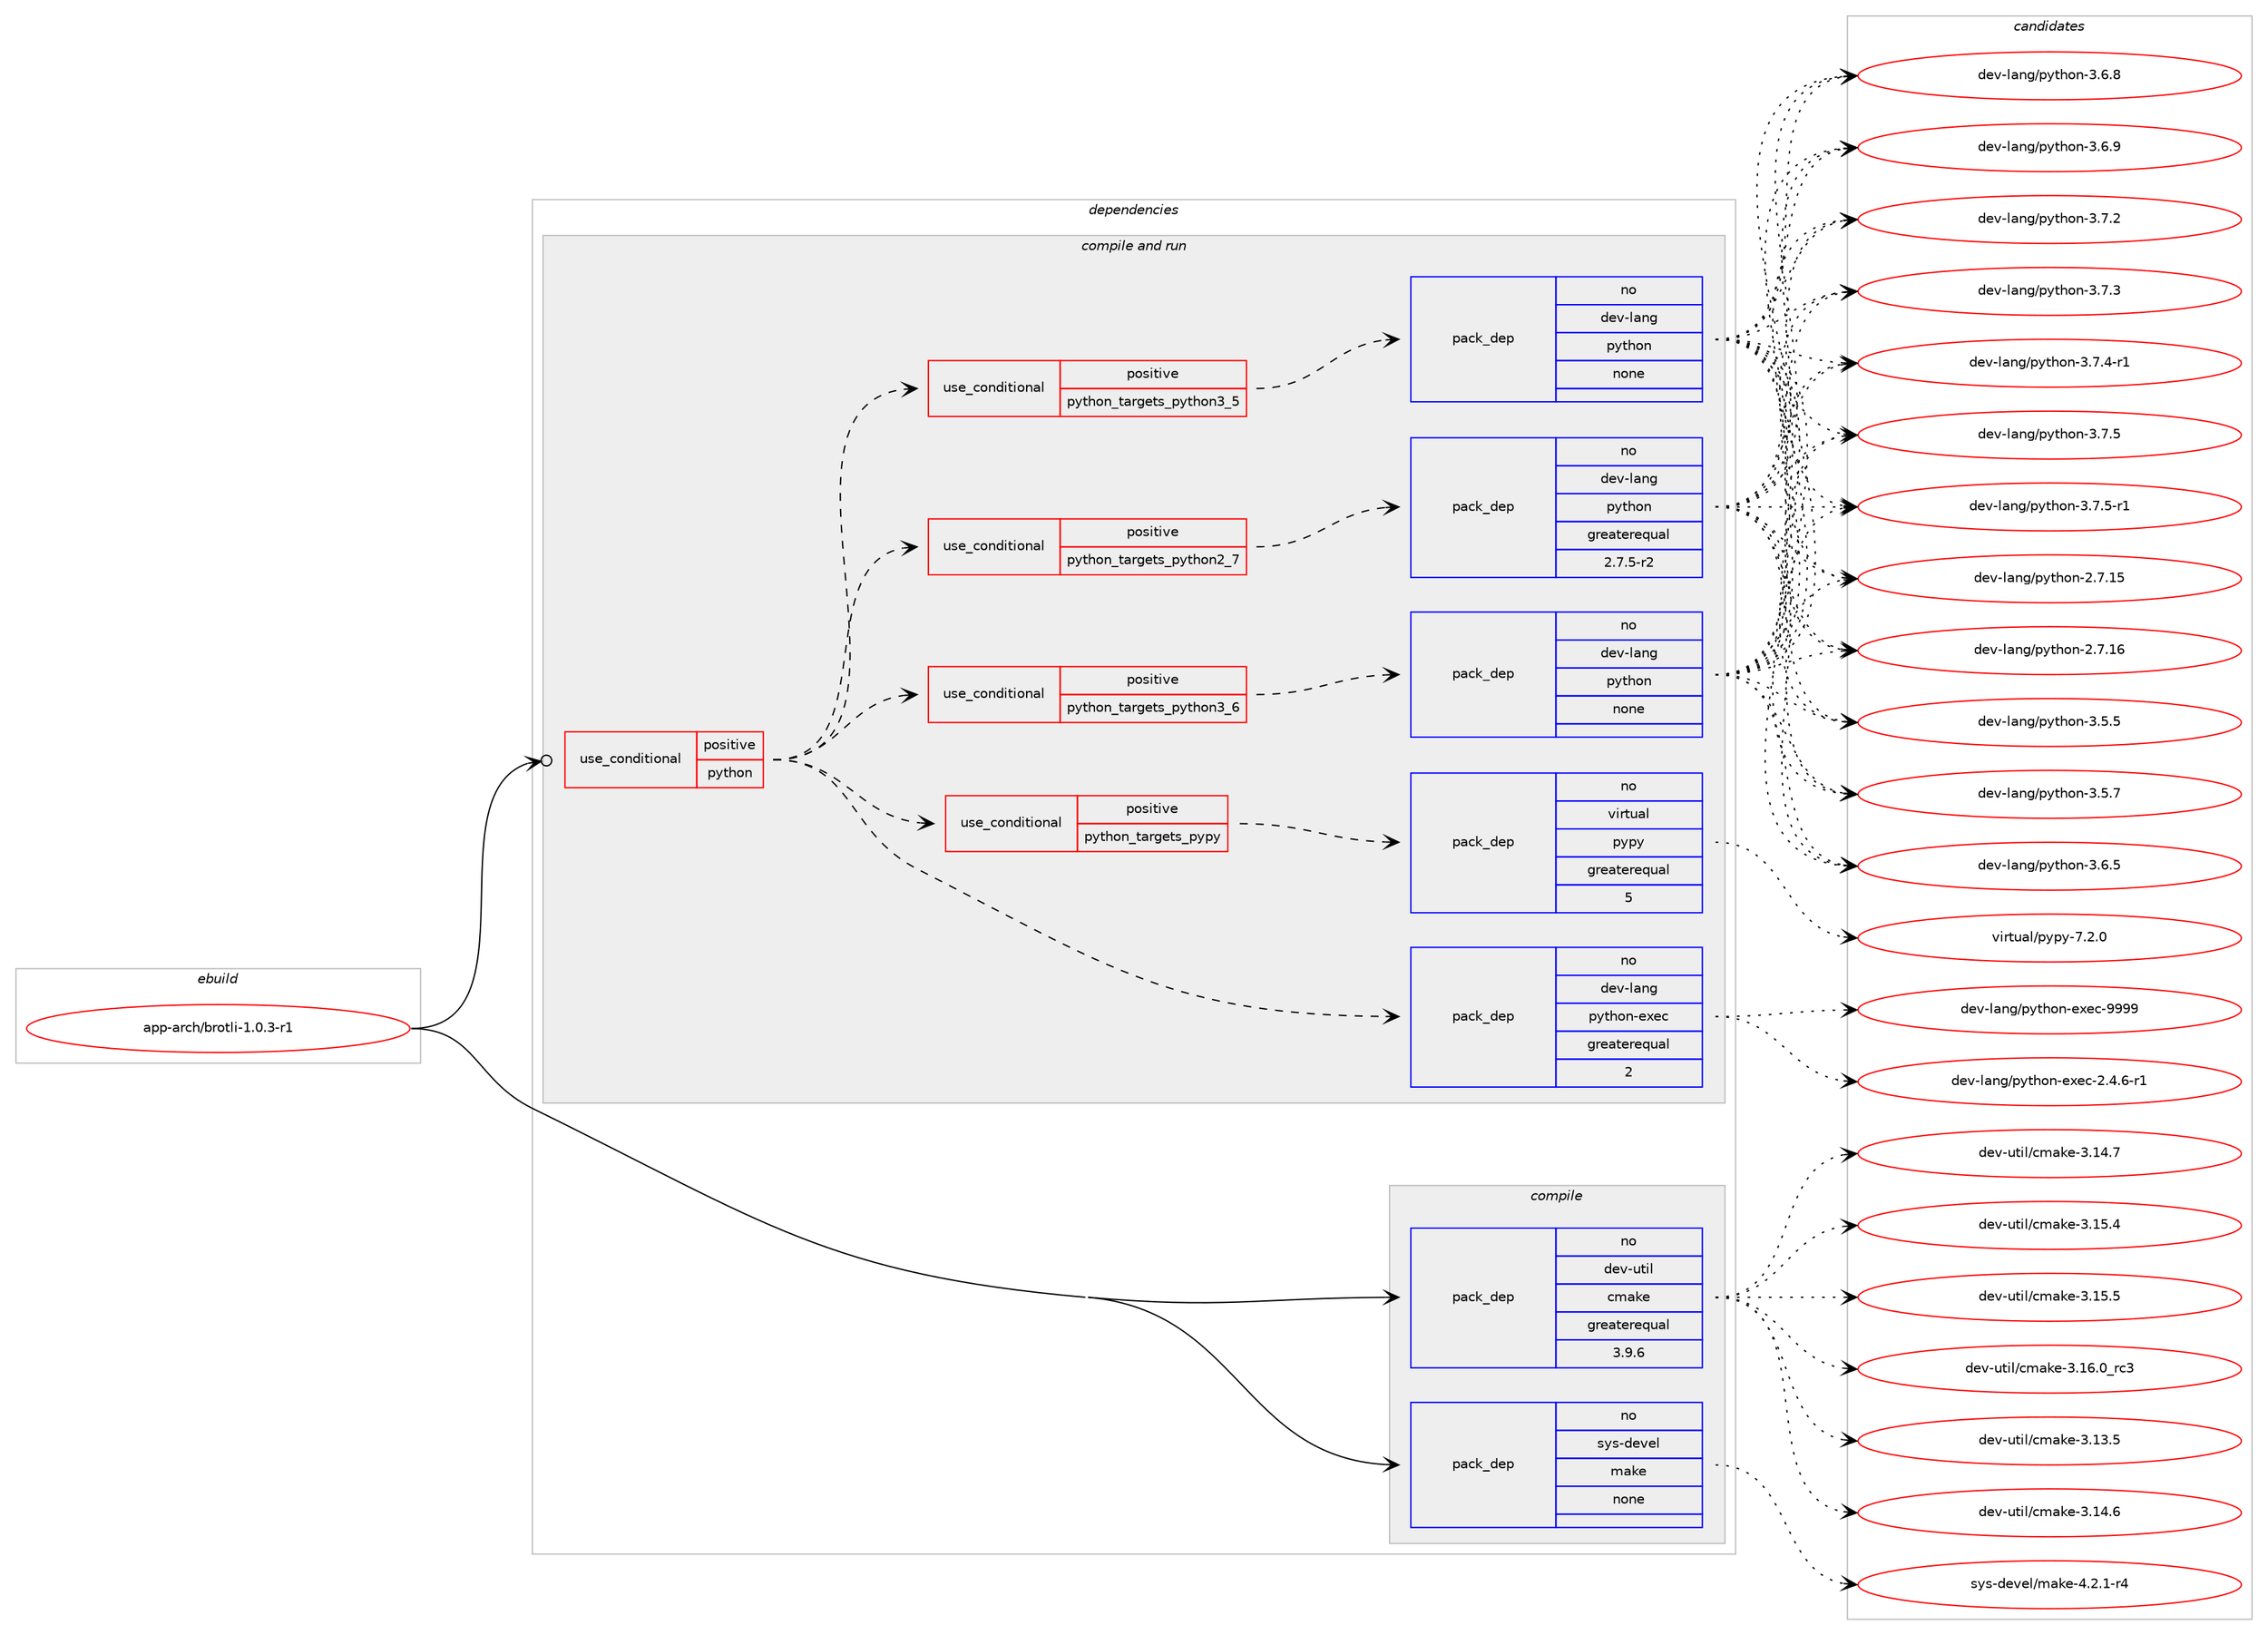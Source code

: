 digraph prolog {

# *************
# Graph options
# *************

newrank=true;
concentrate=true;
compound=true;
graph [rankdir=LR,fontname=Helvetica,fontsize=10,ranksep=1.5];#, ranksep=2.5, nodesep=0.2];
edge  [arrowhead=vee];
node  [fontname=Helvetica,fontsize=10];

# **********
# The ebuild
# **********

subgraph cluster_leftcol {
color=gray;
rank=same;
label=<<i>ebuild</i>>;
id [label="app-arch/brotli-1.0.3-r1", color=red, width=4, href="../app-arch/brotli-1.0.3-r1.svg"];
}

# ****************
# The dependencies
# ****************

subgraph cluster_midcol {
color=gray;
label=<<i>dependencies</i>>;
subgraph cluster_compile {
fillcolor="#eeeeee";
style=filled;
label=<<i>compile</i>>;
subgraph pack351120 {
dependency472252 [label=<<TABLE BORDER="0" CELLBORDER="1" CELLSPACING="0" CELLPADDING="4" WIDTH="220"><TR><TD ROWSPAN="6" CELLPADDING="30">pack_dep</TD></TR><TR><TD WIDTH="110">no</TD></TR><TR><TD>dev-util</TD></TR><TR><TD>cmake</TD></TR><TR><TD>greaterequal</TD></TR><TR><TD>3.9.6</TD></TR></TABLE>>, shape=none, color=blue];
}
id:e -> dependency472252:w [weight=20,style="solid",arrowhead="vee"];
subgraph pack351121 {
dependency472253 [label=<<TABLE BORDER="0" CELLBORDER="1" CELLSPACING="0" CELLPADDING="4" WIDTH="220"><TR><TD ROWSPAN="6" CELLPADDING="30">pack_dep</TD></TR><TR><TD WIDTH="110">no</TD></TR><TR><TD>sys-devel</TD></TR><TR><TD>make</TD></TR><TR><TD>none</TD></TR><TR><TD></TD></TR></TABLE>>, shape=none, color=blue];
}
id:e -> dependency472253:w [weight=20,style="solid",arrowhead="vee"];
}
subgraph cluster_compileandrun {
fillcolor="#eeeeee";
style=filled;
label=<<i>compile and run</i>>;
subgraph cond112559 {
dependency472254 [label=<<TABLE BORDER="0" CELLBORDER="1" CELLSPACING="0" CELLPADDING="4"><TR><TD ROWSPAN="3" CELLPADDING="10">use_conditional</TD></TR><TR><TD>positive</TD></TR><TR><TD>python</TD></TR></TABLE>>, shape=none, color=red];
subgraph cond112560 {
dependency472255 [label=<<TABLE BORDER="0" CELLBORDER="1" CELLSPACING="0" CELLPADDING="4"><TR><TD ROWSPAN="3" CELLPADDING="10">use_conditional</TD></TR><TR><TD>positive</TD></TR><TR><TD>python_targets_pypy</TD></TR></TABLE>>, shape=none, color=red];
subgraph pack351122 {
dependency472256 [label=<<TABLE BORDER="0" CELLBORDER="1" CELLSPACING="0" CELLPADDING="4" WIDTH="220"><TR><TD ROWSPAN="6" CELLPADDING="30">pack_dep</TD></TR><TR><TD WIDTH="110">no</TD></TR><TR><TD>virtual</TD></TR><TR><TD>pypy</TD></TR><TR><TD>greaterequal</TD></TR><TR><TD>5</TD></TR></TABLE>>, shape=none, color=blue];
}
dependency472255:e -> dependency472256:w [weight=20,style="dashed",arrowhead="vee"];
}
dependency472254:e -> dependency472255:w [weight=20,style="dashed",arrowhead="vee"];
subgraph cond112561 {
dependency472257 [label=<<TABLE BORDER="0" CELLBORDER="1" CELLSPACING="0" CELLPADDING="4"><TR><TD ROWSPAN="3" CELLPADDING="10">use_conditional</TD></TR><TR><TD>positive</TD></TR><TR><TD>python_targets_python2_7</TD></TR></TABLE>>, shape=none, color=red];
subgraph pack351123 {
dependency472258 [label=<<TABLE BORDER="0" CELLBORDER="1" CELLSPACING="0" CELLPADDING="4" WIDTH="220"><TR><TD ROWSPAN="6" CELLPADDING="30">pack_dep</TD></TR><TR><TD WIDTH="110">no</TD></TR><TR><TD>dev-lang</TD></TR><TR><TD>python</TD></TR><TR><TD>greaterequal</TD></TR><TR><TD>2.7.5-r2</TD></TR></TABLE>>, shape=none, color=blue];
}
dependency472257:e -> dependency472258:w [weight=20,style="dashed",arrowhead="vee"];
}
dependency472254:e -> dependency472257:w [weight=20,style="dashed",arrowhead="vee"];
subgraph cond112562 {
dependency472259 [label=<<TABLE BORDER="0" CELLBORDER="1" CELLSPACING="0" CELLPADDING="4"><TR><TD ROWSPAN="3" CELLPADDING="10">use_conditional</TD></TR><TR><TD>positive</TD></TR><TR><TD>python_targets_python3_5</TD></TR></TABLE>>, shape=none, color=red];
subgraph pack351124 {
dependency472260 [label=<<TABLE BORDER="0" CELLBORDER="1" CELLSPACING="0" CELLPADDING="4" WIDTH="220"><TR><TD ROWSPAN="6" CELLPADDING="30">pack_dep</TD></TR><TR><TD WIDTH="110">no</TD></TR><TR><TD>dev-lang</TD></TR><TR><TD>python</TD></TR><TR><TD>none</TD></TR><TR><TD></TD></TR></TABLE>>, shape=none, color=blue];
}
dependency472259:e -> dependency472260:w [weight=20,style="dashed",arrowhead="vee"];
}
dependency472254:e -> dependency472259:w [weight=20,style="dashed",arrowhead="vee"];
subgraph cond112563 {
dependency472261 [label=<<TABLE BORDER="0" CELLBORDER="1" CELLSPACING="0" CELLPADDING="4"><TR><TD ROWSPAN="3" CELLPADDING="10">use_conditional</TD></TR><TR><TD>positive</TD></TR><TR><TD>python_targets_python3_6</TD></TR></TABLE>>, shape=none, color=red];
subgraph pack351125 {
dependency472262 [label=<<TABLE BORDER="0" CELLBORDER="1" CELLSPACING="0" CELLPADDING="4" WIDTH="220"><TR><TD ROWSPAN="6" CELLPADDING="30">pack_dep</TD></TR><TR><TD WIDTH="110">no</TD></TR><TR><TD>dev-lang</TD></TR><TR><TD>python</TD></TR><TR><TD>none</TD></TR><TR><TD></TD></TR></TABLE>>, shape=none, color=blue];
}
dependency472261:e -> dependency472262:w [weight=20,style="dashed",arrowhead="vee"];
}
dependency472254:e -> dependency472261:w [weight=20,style="dashed",arrowhead="vee"];
subgraph pack351126 {
dependency472263 [label=<<TABLE BORDER="0" CELLBORDER="1" CELLSPACING="0" CELLPADDING="4" WIDTH="220"><TR><TD ROWSPAN="6" CELLPADDING="30">pack_dep</TD></TR><TR><TD WIDTH="110">no</TD></TR><TR><TD>dev-lang</TD></TR><TR><TD>python-exec</TD></TR><TR><TD>greaterequal</TD></TR><TR><TD>2</TD></TR></TABLE>>, shape=none, color=blue];
}
dependency472254:e -> dependency472263:w [weight=20,style="dashed",arrowhead="vee"];
}
id:e -> dependency472254:w [weight=20,style="solid",arrowhead="odotvee"];
}
subgraph cluster_run {
fillcolor="#eeeeee";
style=filled;
label=<<i>run</i>>;
}
}

# **************
# The candidates
# **************

subgraph cluster_choices {
rank=same;
color=gray;
label=<<i>candidates</i>>;

subgraph choice351120 {
color=black;
nodesep=1;
choice1001011184511711610510847991099710710145514649514653 [label="dev-util/cmake-3.13.5", color=red, width=4,href="../dev-util/cmake-3.13.5.svg"];
choice1001011184511711610510847991099710710145514649524654 [label="dev-util/cmake-3.14.6", color=red, width=4,href="../dev-util/cmake-3.14.6.svg"];
choice1001011184511711610510847991099710710145514649524655 [label="dev-util/cmake-3.14.7", color=red, width=4,href="../dev-util/cmake-3.14.7.svg"];
choice1001011184511711610510847991099710710145514649534652 [label="dev-util/cmake-3.15.4", color=red, width=4,href="../dev-util/cmake-3.15.4.svg"];
choice1001011184511711610510847991099710710145514649534653 [label="dev-util/cmake-3.15.5", color=red, width=4,href="../dev-util/cmake-3.15.5.svg"];
choice1001011184511711610510847991099710710145514649544648951149951 [label="dev-util/cmake-3.16.0_rc3", color=red, width=4,href="../dev-util/cmake-3.16.0_rc3.svg"];
dependency472252:e -> choice1001011184511711610510847991099710710145514649514653:w [style=dotted,weight="100"];
dependency472252:e -> choice1001011184511711610510847991099710710145514649524654:w [style=dotted,weight="100"];
dependency472252:e -> choice1001011184511711610510847991099710710145514649524655:w [style=dotted,weight="100"];
dependency472252:e -> choice1001011184511711610510847991099710710145514649534652:w [style=dotted,weight="100"];
dependency472252:e -> choice1001011184511711610510847991099710710145514649534653:w [style=dotted,weight="100"];
dependency472252:e -> choice1001011184511711610510847991099710710145514649544648951149951:w [style=dotted,weight="100"];
}
subgraph choice351121 {
color=black;
nodesep=1;
choice1151211154510010111810110847109971071014552465046494511452 [label="sys-devel/make-4.2.1-r4", color=red, width=4,href="../sys-devel/make-4.2.1-r4.svg"];
dependency472253:e -> choice1151211154510010111810110847109971071014552465046494511452:w [style=dotted,weight="100"];
}
subgraph choice351122 {
color=black;
nodesep=1;
choice1181051141161179710847112121112121455546504648 [label="virtual/pypy-7.2.0", color=red, width=4,href="../virtual/pypy-7.2.0.svg"];
dependency472256:e -> choice1181051141161179710847112121112121455546504648:w [style=dotted,weight="100"];
}
subgraph choice351123 {
color=black;
nodesep=1;
choice10010111845108971101034711212111610411111045504655464953 [label="dev-lang/python-2.7.15", color=red, width=4,href="../dev-lang/python-2.7.15.svg"];
choice10010111845108971101034711212111610411111045504655464954 [label="dev-lang/python-2.7.16", color=red, width=4,href="../dev-lang/python-2.7.16.svg"];
choice100101118451089711010347112121116104111110455146534653 [label="dev-lang/python-3.5.5", color=red, width=4,href="../dev-lang/python-3.5.5.svg"];
choice100101118451089711010347112121116104111110455146534655 [label="dev-lang/python-3.5.7", color=red, width=4,href="../dev-lang/python-3.5.7.svg"];
choice100101118451089711010347112121116104111110455146544653 [label="dev-lang/python-3.6.5", color=red, width=4,href="../dev-lang/python-3.6.5.svg"];
choice100101118451089711010347112121116104111110455146544656 [label="dev-lang/python-3.6.8", color=red, width=4,href="../dev-lang/python-3.6.8.svg"];
choice100101118451089711010347112121116104111110455146544657 [label="dev-lang/python-3.6.9", color=red, width=4,href="../dev-lang/python-3.6.9.svg"];
choice100101118451089711010347112121116104111110455146554650 [label="dev-lang/python-3.7.2", color=red, width=4,href="../dev-lang/python-3.7.2.svg"];
choice100101118451089711010347112121116104111110455146554651 [label="dev-lang/python-3.7.3", color=red, width=4,href="../dev-lang/python-3.7.3.svg"];
choice1001011184510897110103471121211161041111104551465546524511449 [label="dev-lang/python-3.7.4-r1", color=red, width=4,href="../dev-lang/python-3.7.4-r1.svg"];
choice100101118451089711010347112121116104111110455146554653 [label="dev-lang/python-3.7.5", color=red, width=4,href="../dev-lang/python-3.7.5.svg"];
choice1001011184510897110103471121211161041111104551465546534511449 [label="dev-lang/python-3.7.5-r1", color=red, width=4,href="../dev-lang/python-3.7.5-r1.svg"];
dependency472258:e -> choice10010111845108971101034711212111610411111045504655464953:w [style=dotted,weight="100"];
dependency472258:e -> choice10010111845108971101034711212111610411111045504655464954:w [style=dotted,weight="100"];
dependency472258:e -> choice100101118451089711010347112121116104111110455146534653:w [style=dotted,weight="100"];
dependency472258:e -> choice100101118451089711010347112121116104111110455146534655:w [style=dotted,weight="100"];
dependency472258:e -> choice100101118451089711010347112121116104111110455146544653:w [style=dotted,weight="100"];
dependency472258:e -> choice100101118451089711010347112121116104111110455146544656:w [style=dotted,weight="100"];
dependency472258:e -> choice100101118451089711010347112121116104111110455146544657:w [style=dotted,weight="100"];
dependency472258:e -> choice100101118451089711010347112121116104111110455146554650:w [style=dotted,weight="100"];
dependency472258:e -> choice100101118451089711010347112121116104111110455146554651:w [style=dotted,weight="100"];
dependency472258:e -> choice1001011184510897110103471121211161041111104551465546524511449:w [style=dotted,weight="100"];
dependency472258:e -> choice100101118451089711010347112121116104111110455146554653:w [style=dotted,weight="100"];
dependency472258:e -> choice1001011184510897110103471121211161041111104551465546534511449:w [style=dotted,weight="100"];
}
subgraph choice351124 {
color=black;
nodesep=1;
choice10010111845108971101034711212111610411111045504655464953 [label="dev-lang/python-2.7.15", color=red, width=4,href="../dev-lang/python-2.7.15.svg"];
choice10010111845108971101034711212111610411111045504655464954 [label="dev-lang/python-2.7.16", color=red, width=4,href="../dev-lang/python-2.7.16.svg"];
choice100101118451089711010347112121116104111110455146534653 [label="dev-lang/python-3.5.5", color=red, width=4,href="../dev-lang/python-3.5.5.svg"];
choice100101118451089711010347112121116104111110455146534655 [label="dev-lang/python-3.5.7", color=red, width=4,href="../dev-lang/python-3.5.7.svg"];
choice100101118451089711010347112121116104111110455146544653 [label="dev-lang/python-3.6.5", color=red, width=4,href="../dev-lang/python-3.6.5.svg"];
choice100101118451089711010347112121116104111110455146544656 [label="dev-lang/python-3.6.8", color=red, width=4,href="../dev-lang/python-3.6.8.svg"];
choice100101118451089711010347112121116104111110455146544657 [label="dev-lang/python-3.6.9", color=red, width=4,href="../dev-lang/python-3.6.9.svg"];
choice100101118451089711010347112121116104111110455146554650 [label="dev-lang/python-3.7.2", color=red, width=4,href="../dev-lang/python-3.7.2.svg"];
choice100101118451089711010347112121116104111110455146554651 [label="dev-lang/python-3.7.3", color=red, width=4,href="../dev-lang/python-3.7.3.svg"];
choice1001011184510897110103471121211161041111104551465546524511449 [label="dev-lang/python-3.7.4-r1", color=red, width=4,href="../dev-lang/python-3.7.4-r1.svg"];
choice100101118451089711010347112121116104111110455146554653 [label="dev-lang/python-3.7.5", color=red, width=4,href="../dev-lang/python-3.7.5.svg"];
choice1001011184510897110103471121211161041111104551465546534511449 [label="dev-lang/python-3.7.5-r1", color=red, width=4,href="../dev-lang/python-3.7.5-r1.svg"];
dependency472260:e -> choice10010111845108971101034711212111610411111045504655464953:w [style=dotted,weight="100"];
dependency472260:e -> choice10010111845108971101034711212111610411111045504655464954:w [style=dotted,weight="100"];
dependency472260:e -> choice100101118451089711010347112121116104111110455146534653:w [style=dotted,weight="100"];
dependency472260:e -> choice100101118451089711010347112121116104111110455146534655:w [style=dotted,weight="100"];
dependency472260:e -> choice100101118451089711010347112121116104111110455146544653:w [style=dotted,weight="100"];
dependency472260:e -> choice100101118451089711010347112121116104111110455146544656:w [style=dotted,weight="100"];
dependency472260:e -> choice100101118451089711010347112121116104111110455146544657:w [style=dotted,weight="100"];
dependency472260:e -> choice100101118451089711010347112121116104111110455146554650:w [style=dotted,weight="100"];
dependency472260:e -> choice100101118451089711010347112121116104111110455146554651:w [style=dotted,weight="100"];
dependency472260:e -> choice1001011184510897110103471121211161041111104551465546524511449:w [style=dotted,weight="100"];
dependency472260:e -> choice100101118451089711010347112121116104111110455146554653:w [style=dotted,weight="100"];
dependency472260:e -> choice1001011184510897110103471121211161041111104551465546534511449:w [style=dotted,weight="100"];
}
subgraph choice351125 {
color=black;
nodesep=1;
choice10010111845108971101034711212111610411111045504655464953 [label="dev-lang/python-2.7.15", color=red, width=4,href="../dev-lang/python-2.7.15.svg"];
choice10010111845108971101034711212111610411111045504655464954 [label="dev-lang/python-2.7.16", color=red, width=4,href="../dev-lang/python-2.7.16.svg"];
choice100101118451089711010347112121116104111110455146534653 [label="dev-lang/python-3.5.5", color=red, width=4,href="../dev-lang/python-3.5.5.svg"];
choice100101118451089711010347112121116104111110455146534655 [label="dev-lang/python-3.5.7", color=red, width=4,href="../dev-lang/python-3.5.7.svg"];
choice100101118451089711010347112121116104111110455146544653 [label="dev-lang/python-3.6.5", color=red, width=4,href="../dev-lang/python-3.6.5.svg"];
choice100101118451089711010347112121116104111110455146544656 [label="dev-lang/python-3.6.8", color=red, width=4,href="../dev-lang/python-3.6.8.svg"];
choice100101118451089711010347112121116104111110455146544657 [label="dev-lang/python-3.6.9", color=red, width=4,href="../dev-lang/python-3.6.9.svg"];
choice100101118451089711010347112121116104111110455146554650 [label="dev-lang/python-3.7.2", color=red, width=4,href="../dev-lang/python-3.7.2.svg"];
choice100101118451089711010347112121116104111110455146554651 [label="dev-lang/python-3.7.3", color=red, width=4,href="../dev-lang/python-3.7.3.svg"];
choice1001011184510897110103471121211161041111104551465546524511449 [label="dev-lang/python-3.7.4-r1", color=red, width=4,href="../dev-lang/python-3.7.4-r1.svg"];
choice100101118451089711010347112121116104111110455146554653 [label="dev-lang/python-3.7.5", color=red, width=4,href="../dev-lang/python-3.7.5.svg"];
choice1001011184510897110103471121211161041111104551465546534511449 [label="dev-lang/python-3.7.5-r1", color=red, width=4,href="../dev-lang/python-3.7.5-r1.svg"];
dependency472262:e -> choice10010111845108971101034711212111610411111045504655464953:w [style=dotted,weight="100"];
dependency472262:e -> choice10010111845108971101034711212111610411111045504655464954:w [style=dotted,weight="100"];
dependency472262:e -> choice100101118451089711010347112121116104111110455146534653:w [style=dotted,weight="100"];
dependency472262:e -> choice100101118451089711010347112121116104111110455146534655:w [style=dotted,weight="100"];
dependency472262:e -> choice100101118451089711010347112121116104111110455146544653:w [style=dotted,weight="100"];
dependency472262:e -> choice100101118451089711010347112121116104111110455146544656:w [style=dotted,weight="100"];
dependency472262:e -> choice100101118451089711010347112121116104111110455146544657:w [style=dotted,weight="100"];
dependency472262:e -> choice100101118451089711010347112121116104111110455146554650:w [style=dotted,weight="100"];
dependency472262:e -> choice100101118451089711010347112121116104111110455146554651:w [style=dotted,weight="100"];
dependency472262:e -> choice1001011184510897110103471121211161041111104551465546524511449:w [style=dotted,weight="100"];
dependency472262:e -> choice100101118451089711010347112121116104111110455146554653:w [style=dotted,weight="100"];
dependency472262:e -> choice1001011184510897110103471121211161041111104551465546534511449:w [style=dotted,weight="100"];
}
subgraph choice351126 {
color=black;
nodesep=1;
choice10010111845108971101034711212111610411111045101120101994550465246544511449 [label="dev-lang/python-exec-2.4.6-r1", color=red, width=4,href="../dev-lang/python-exec-2.4.6-r1.svg"];
choice10010111845108971101034711212111610411111045101120101994557575757 [label="dev-lang/python-exec-9999", color=red, width=4,href="../dev-lang/python-exec-9999.svg"];
dependency472263:e -> choice10010111845108971101034711212111610411111045101120101994550465246544511449:w [style=dotted,weight="100"];
dependency472263:e -> choice10010111845108971101034711212111610411111045101120101994557575757:w [style=dotted,weight="100"];
}
}

}
